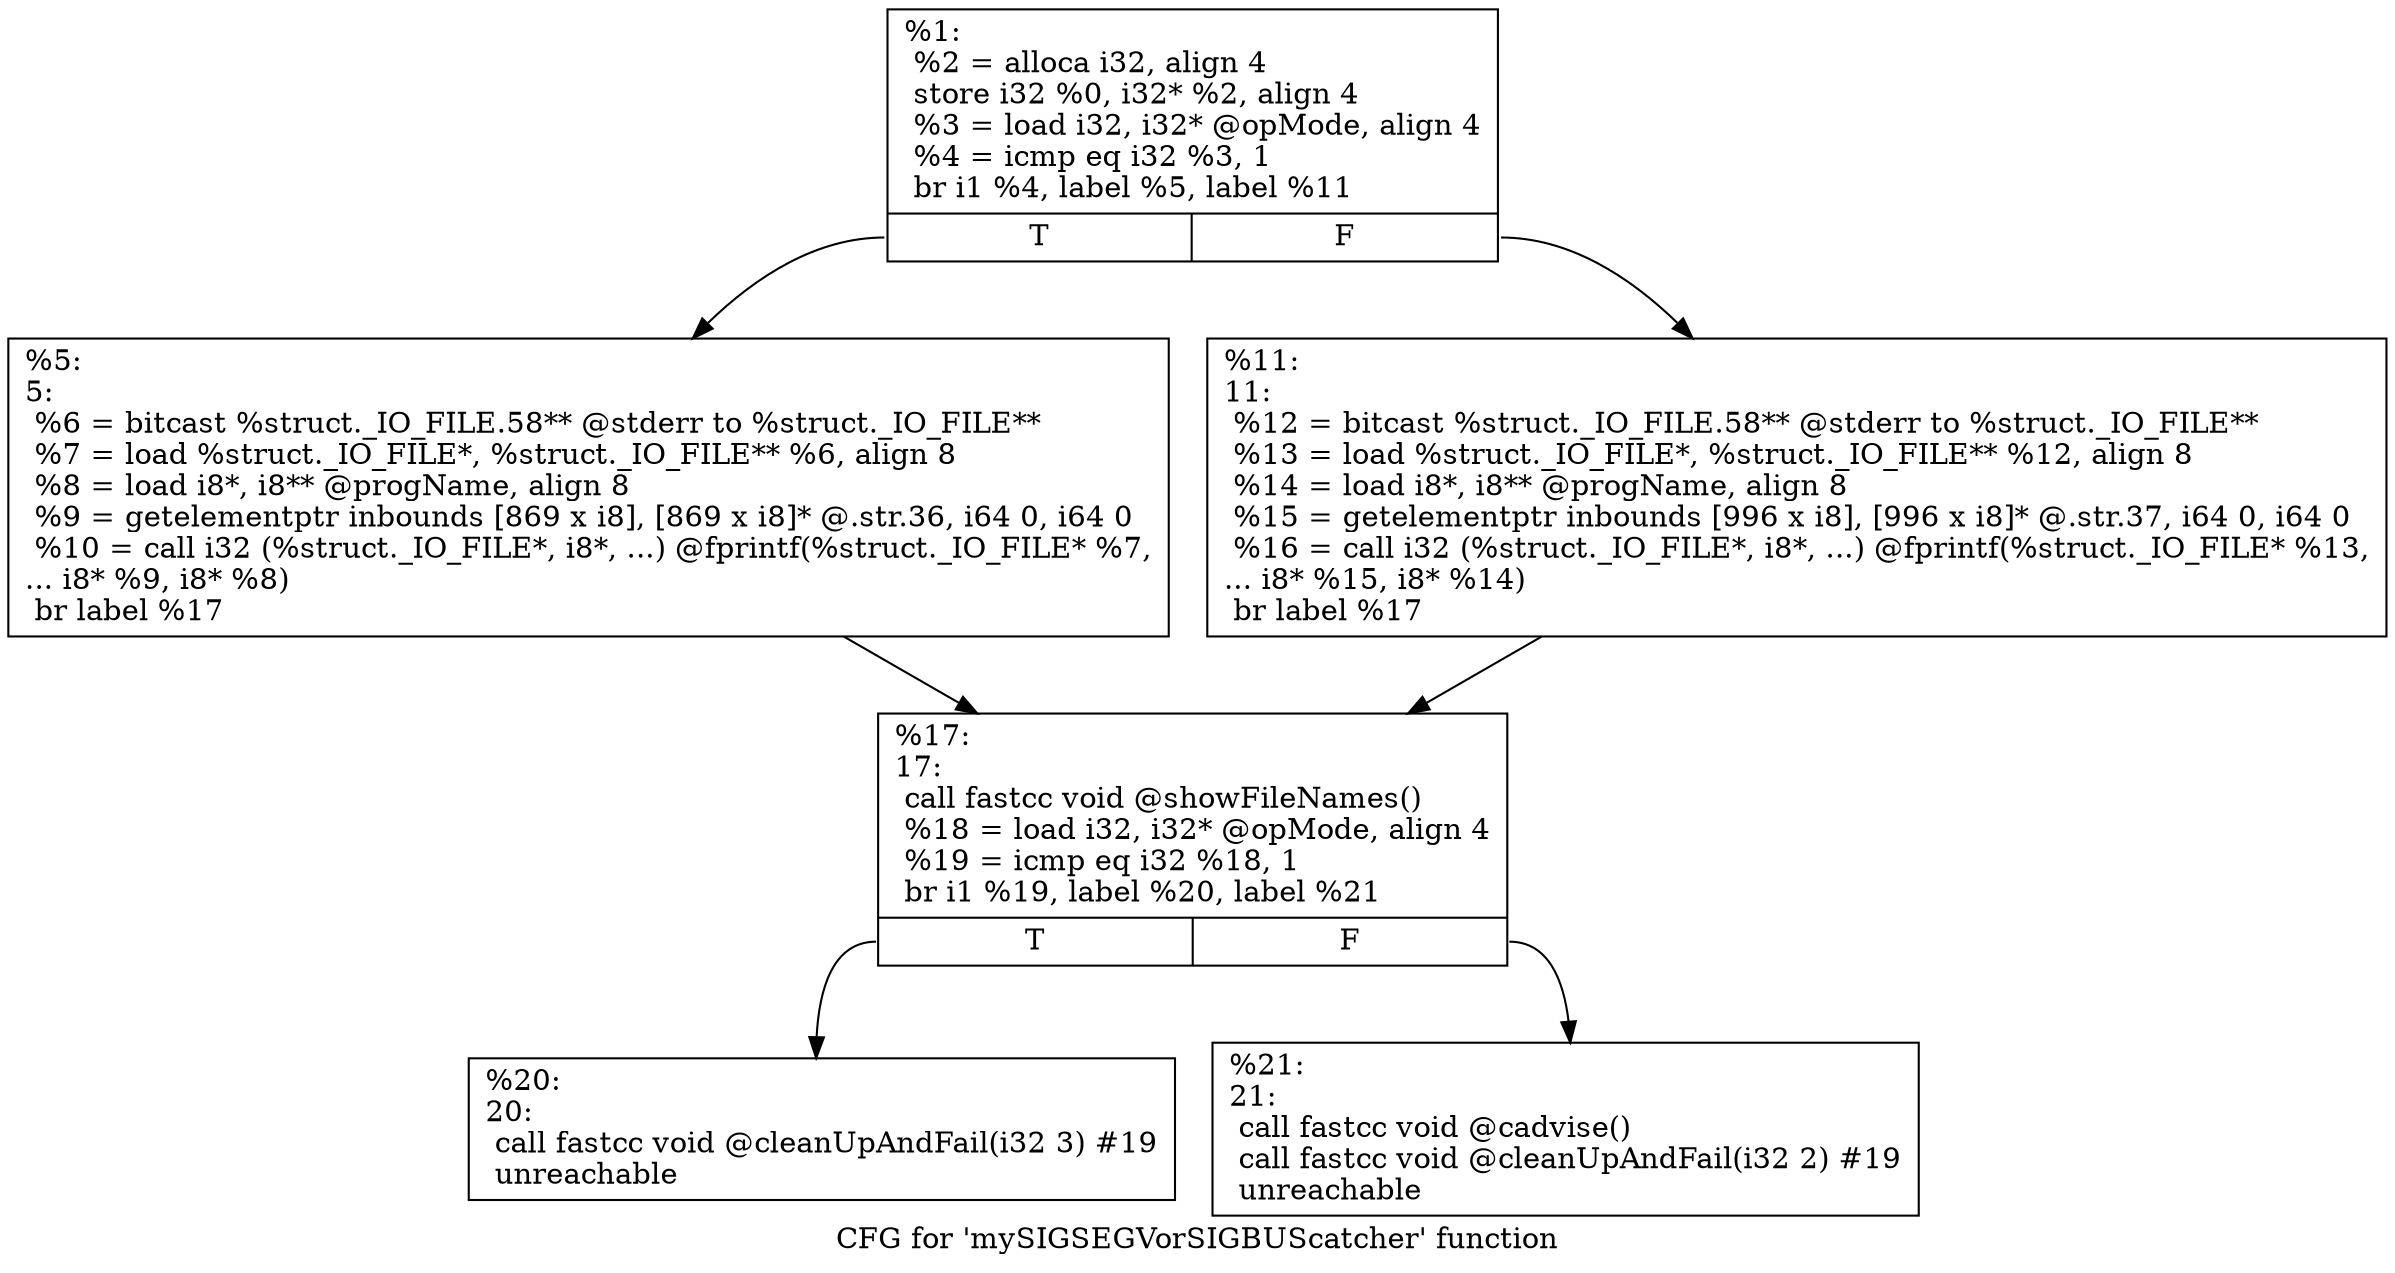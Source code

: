 digraph "CFG for 'mySIGSEGVorSIGBUScatcher' function" {
	label="CFG for 'mySIGSEGVorSIGBUScatcher' function";

	Node0x1c175e0 [shape=record,label="{%1:\l  %2 = alloca i32, align 4\l  store i32 %0, i32* %2, align 4\l  %3 = load i32, i32* @opMode, align 4\l  %4 = icmp eq i32 %3, 1\l  br i1 %4, label %5, label %11\l|{<s0>T|<s1>F}}"];
	Node0x1c175e0:s0 -> Node0x1c12830;
	Node0x1c175e0:s1 -> Node0x1c12880;
	Node0x1c12830 [shape=record,label="{%5:\l5:                                                \l  %6 = bitcast %struct._IO_FILE.58** @stderr to %struct._IO_FILE**\l  %7 = load %struct._IO_FILE*, %struct._IO_FILE** %6, align 8\l  %8 = load i8*, i8** @progName, align 8\l  %9 = getelementptr inbounds [869 x i8], [869 x i8]* @.str.36, i64 0, i64 0\l  %10 = call i32 (%struct._IO_FILE*, i8*, ...) @fprintf(%struct._IO_FILE* %7,\l... i8* %9, i8* %8)\l  br label %17\l}"];
	Node0x1c12830 -> Node0x1c128d0;
	Node0x1c12880 [shape=record,label="{%11:\l11:                                               \l  %12 = bitcast %struct._IO_FILE.58** @stderr to %struct._IO_FILE**\l  %13 = load %struct._IO_FILE*, %struct._IO_FILE** %12, align 8\l  %14 = load i8*, i8** @progName, align 8\l  %15 = getelementptr inbounds [996 x i8], [996 x i8]* @.str.37, i64 0, i64 0\l  %16 = call i32 (%struct._IO_FILE*, i8*, ...) @fprintf(%struct._IO_FILE* %13,\l... i8* %15, i8* %14)\l  br label %17\l}"];
	Node0x1c12880 -> Node0x1c128d0;
	Node0x1c128d0 [shape=record,label="{%17:\l17:                                               \l  call fastcc void @showFileNames()\l  %18 = load i32, i32* @opMode, align 4\l  %19 = icmp eq i32 %18, 1\l  br i1 %19, label %20, label %21\l|{<s0>T|<s1>F}}"];
	Node0x1c128d0:s0 -> Node0x1c12920;
	Node0x1c128d0:s1 -> Node0x1c12970;
	Node0x1c12920 [shape=record,label="{%20:\l20:                                               \l  call fastcc void @cleanUpAndFail(i32 3) #19\l  unreachable\l}"];
	Node0x1c12970 [shape=record,label="{%21:\l21:                                               \l  call fastcc void @cadvise()\l  call fastcc void @cleanUpAndFail(i32 2) #19\l  unreachable\l}"];
}
